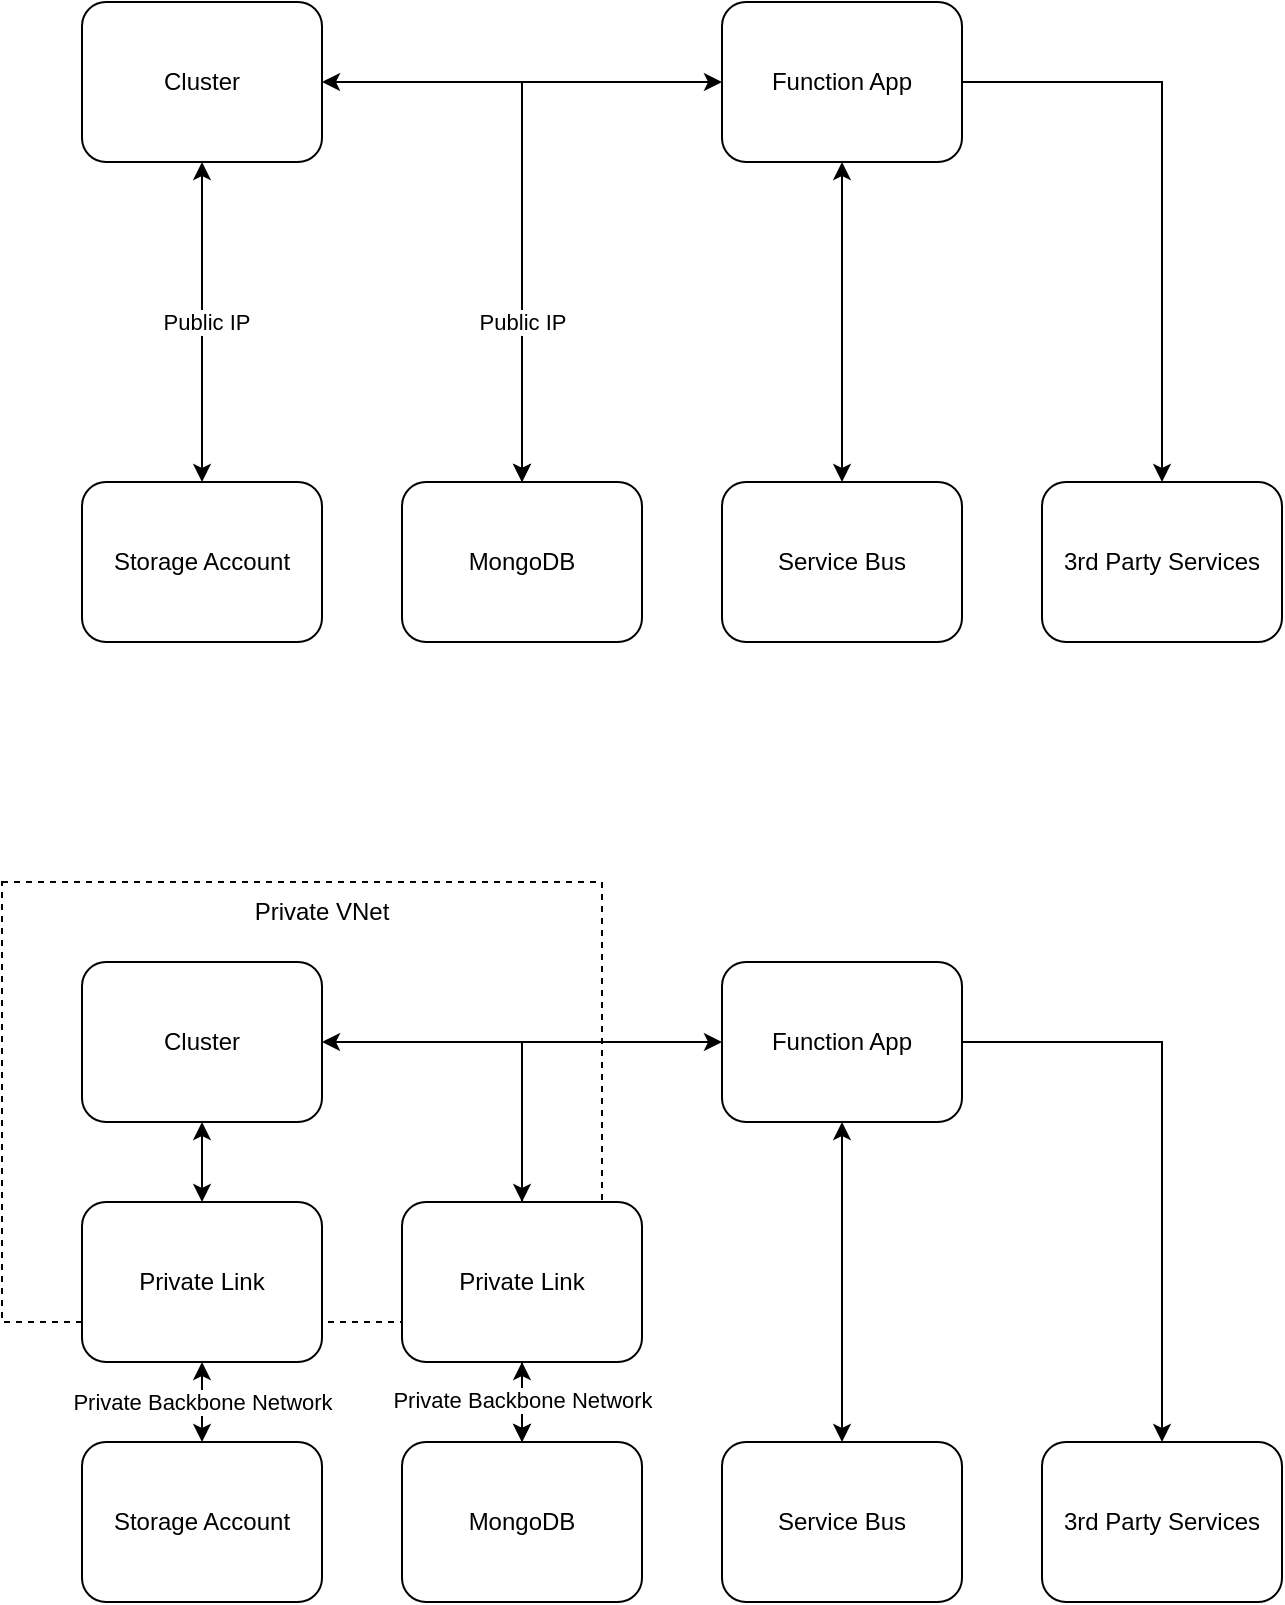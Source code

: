 <mxfile version="23.0.1" type="github">
  <diagram name="Page-1" id="20M73AAbPpsOpiNFh2Rf">
    <mxGraphModel dx="1207" dy="699" grid="1" gridSize="10" guides="1" tooltips="1" connect="1" arrows="1" fold="1" page="1" pageScale="1" pageWidth="827" pageHeight="1169" math="0" shadow="0">
      <root>
        <mxCell id="0" />
        <mxCell id="1" parent="0" />
        <mxCell id="LOcvImVd184odbR1vvfn-35" value="" style="rounded=0;whiteSpace=wrap;html=1;fillColor=none;dashed=1;" vertex="1" parent="1">
          <mxGeometry x="80" y="520" width="300" height="220" as="geometry" />
        </mxCell>
        <mxCell id="LOcvImVd184odbR1vvfn-3" style="edgeStyle=orthogonalEdgeStyle;rounded=0;orthogonalLoop=1;jettySize=auto;html=1;entryX=0.5;entryY=0;entryDx=0;entryDy=0;startArrow=classic;startFill=1;exitX=0.5;exitY=1;exitDx=0;exitDy=0;" edge="1" parent="1" source="LOcvImVd184odbR1vvfn-1" target="LOcvImVd184odbR1vvfn-2">
          <mxGeometry relative="1" as="geometry">
            <mxPoint x="180" y="280" as="sourcePoint" />
          </mxGeometry>
        </mxCell>
        <mxCell id="LOcvImVd184odbR1vvfn-37" value="Public IP" style="edgeLabel;html=1;align=center;verticalAlign=middle;resizable=0;points=[];" vertex="1" connectable="0" parent="LOcvImVd184odbR1vvfn-3">
          <mxGeometry x="-0.002" y="2" relative="1" as="geometry">
            <mxPoint as="offset" />
          </mxGeometry>
        </mxCell>
        <mxCell id="LOcvImVd184odbR1vvfn-12" style="edgeStyle=orthogonalEdgeStyle;rounded=0;orthogonalLoop=1;jettySize=auto;html=1;entryX=0.5;entryY=0;entryDx=0;entryDy=0;startArrow=classic;startFill=1;" edge="1" parent="1" source="LOcvImVd184odbR1vvfn-1" target="LOcvImVd184odbR1vvfn-11">
          <mxGeometry relative="1" as="geometry" />
        </mxCell>
        <mxCell id="LOcvImVd184odbR1vvfn-1" value="Cluster" style="rounded=1;whiteSpace=wrap;html=1;" vertex="1" parent="1">
          <mxGeometry x="120" y="80" width="120" height="80" as="geometry" />
        </mxCell>
        <mxCell id="LOcvImVd184odbR1vvfn-2" value="Storage Account" style="rounded=1;whiteSpace=wrap;html=1;" vertex="1" parent="1">
          <mxGeometry x="120" y="320" width="120" height="80" as="geometry" />
        </mxCell>
        <mxCell id="LOcvImVd184odbR1vvfn-11" value="MongoDB" style="rounded=1;whiteSpace=wrap;html=1;" vertex="1" parent="1">
          <mxGeometry x="280" y="320" width="120" height="80" as="geometry" />
        </mxCell>
        <mxCell id="LOcvImVd184odbR1vvfn-14" style="edgeStyle=orthogonalEdgeStyle;rounded=0;orthogonalLoop=1;jettySize=auto;html=1;entryX=0.5;entryY=0;entryDx=0;entryDy=0;startArrow=classic;startFill=1;" edge="1" parent="1" source="LOcvImVd184odbR1vvfn-13" target="LOcvImVd184odbR1vvfn-11">
          <mxGeometry relative="1" as="geometry" />
        </mxCell>
        <mxCell id="LOcvImVd184odbR1vvfn-38" value="Public IP" style="edgeLabel;html=1;align=center;verticalAlign=middle;resizable=0;points=[];" vertex="1" connectable="0" parent="LOcvImVd184odbR1vvfn-14">
          <mxGeometry x="0.385" relative="1" as="geometry">
            <mxPoint y="12" as="offset" />
          </mxGeometry>
        </mxCell>
        <mxCell id="LOcvImVd184odbR1vvfn-16" style="edgeStyle=orthogonalEdgeStyle;rounded=0;orthogonalLoop=1;jettySize=auto;html=1;entryX=0.5;entryY=0;entryDx=0;entryDy=0;startArrow=classic;startFill=1;" edge="1" parent="1" source="LOcvImVd184odbR1vvfn-13" target="LOcvImVd184odbR1vvfn-15">
          <mxGeometry relative="1" as="geometry" />
        </mxCell>
        <mxCell id="LOcvImVd184odbR1vvfn-18" style="edgeStyle=orthogonalEdgeStyle;rounded=0;orthogonalLoop=1;jettySize=auto;html=1;" edge="1" parent="1" source="LOcvImVd184odbR1vvfn-13" target="LOcvImVd184odbR1vvfn-17">
          <mxGeometry relative="1" as="geometry" />
        </mxCell>
        <mxCell id="LOcvImVd184odbR1vvfn-13" value="Function App" style="rounded=1;whiteSpace=wrap;html=1;" vertex="1" parent="1">
          <mxGeometry x="440" y="80" width="120" height="80" as="geometry" />
        </mxCell>
        <mxCell id="LOcvImVd184odbR1vvfn-15" value="Service Bus" style="rounded=1;whiteSpace=wrap;html=1;" vertex="1" parent="1">
          <mxGeometry x="440" y="320" width="120" height="80" as="geometry" />
        </mxCell>
        <mxCell id="LOcvImVd184odbR1vvfn-17" value="3rd Party Services" style="rounded=1;whiteSpace=wrap;html=1;" vertex="1" parent="1">
          <mxGeometry x="600" y="320" width="120" height="80" as="geometry" />
        </mxCell>
        <mxCell id="LOcvImVd184odbR1vvfn-20" style="edgeStyle=orthogonalEdgeStyle;rounded=0;orthogonalLoop=1;jettySize=auto;html=1;entryX=0.5;entryY=0;entryDx=0;entryDy=0;startArrow=classic;startFill=1;exitX=0.5;exitY=1;exitDx=0;exitDy=0;" edge="1" parent="1" source="LOcvImVd184odbR1vvfn-33" target="LOcvImVd184odbR1vvfn-23">
          <mxGeometry relative="1" as="geometry">
            <mxPoint x="180" y="760" as="sourcePoint" />
          </mxGeometry>
        </mxCell>
        <mxCell id="LOcvImVd184odbR1vvfn-39" value="Private Backbone Network" style="edgeLabel;html=1;align=center;verticalAlign=middle;resizable=0;points=[];" vertex="1" connectable="0" parent="LOcvImVd184odbR1vvfn-20">
          <mxGeometry x="-0.002" relative="1" as="geometry">
            <mxPoint as="offset" />
          </mxGeometry>
        </mxCell>
        <mxCell id="LOcvImVd184odbR1vvfn-21" style="edgeStyle=orthogonalEdgeStyle;rounded=0;orthogonalLoop=1;jettySize=auto;html=1;entryX=0.5;entryY=0;entryDx=0;entryDy=0;startArrow=classic;startFill=1;" edge="1" parent="1" source="LOcvImVd184odbR1vvfn-22" target="LOcvImVd184odbR1vvfn-24">
          <mxGeometry relative="1" as="geometry" />
        </mxCell>
        <mxCell id="LOcvImVd184odbR1vvfn-22" value="Cluster" style="rounded=1;whiteSpace=wrap;html=1;" vertex="1" parent="1">
          <mxGeometry x="120" y="560" width="120" height="80" as="geometry" />
        </mxCell>
        <mxCell id="LOcvImVd184odbR1vvfn-23" value="Storage Account" style="rounded=1;whiteSpace=wrap;html=1;" vertex="1" parent="1">
          <mxGeometry x="120" y="800" width="120" height="80" as="geometry" />
        </mxCell>
        <mxCell id="LOcvImVd184odbR1vvfn-24" value="MongoDB" style="rounded=1;whiteSpace=wrap;html=1;" vertex="1" parent="1">
          <mxGeometry x="280" y="800" width="120" height="80" as="geometry" />
        </mxCell>
        <mxCell id="LOcvImVd184odbR1vvfn-25" style="edgeStyle=orthogonalEdgeStyle;rounded=0;orthogonalLoop=1;jettySize=auto;html=1;entryX=0.5;entryY=0;entryDx=0;entryDy=0;startArrow=classic;startFill=1;" edge="1" parent="1" source="LOcvImVd184odbR1vvfn-31" target="LOcvImVd184odbR1vvfn-24">
          <mxGeometry relative="1" as="geometry" />
        </mxCell>
        <mxCell id="LOcvImVd184odbR1vvfn-40" value="Private Backbone Network" style="edgeLabel;html=1;align=center;verticalAlign=middle;resizable=0;points=[];" vertex="1" connectable="0" parent="LOcvImVd184odbR1vvfn-25">
          <mxGeometry x="-0.046" relative="1" as="geometry">
            <mxPoint as="offset" />
          </mxGeometry>
        </mxCell>
        <mxCell id="LOcvImVd184odbR1vvfn-26" style="edgeStyle=orthogonalEdgeStyle;rounded=0;orthogonalLoop=1;jettySize=auto;html=1;entryX=0.5;entryY=0;entryDx=0;entryDy=0;startArrow=classic;startFill=1;" edge="1" parent="1" source="LOcvImVd184odbR1vvfn-28" target="LOcvImVd184odbR1vvfn-29">
          <mxGeometry relative="1" as="geometry" />
        </mxCell>
        <mxCell id="LOcvImVd184odbR1vvfn-27" style="edgeStyle=orthogonalEdgeStyle;rounded=0;orthogonalLoop=1;jettySize=auto;html=1;" edge="1" parent="1" source="LOcvImVd184odbR1vvfn-28" target="LOcvImVd184odbR1vvfn-30">
          <mxGeometry relative="1" as="geometry" />
        </mxCell>
        <mxCell id="LOcvImVd184odbR1vvfn-28" value="Function App" style="rounded=1;whiteSpace=wrap;html=1;" vertex="1" parent="1">
          <mxGeometry x="440" y="560" width="120" height="80" as="geometry" />
        </mxCell>
        <mxCell id="LOcvImVd184odbR1vvfn-29" value="Service Bus" style="rounded=1;whiteSpace=wrap;html=1;" vertex="1" parent="1">
          <mxGeometry x="440" y="800" width="120" height="80" as="geometry" />
        </mxCell>
        <mxCell id="LOcvImVd184odbR1vvfn-30" value="3rd Party Services" style="rounded=1;whiteSpace=wrap;html=1;" vertex="1" parent="1">
          <mxGeometry x="600" y="800" width="120" height="80" as="geometry" />
        </mxCell>
        <mxCell id="LOcvImVd184odbR1vvfn-32" value="" style="edgeStyle=orthogonalEdgeStyle;rounded=0;orthogonalLoop=1;jettySize=auto;html=1;entryX=0.5;entryY=0;entryDx=0;entryDy=0;startArrow=classic;startFill=1;" edge="1" parent="1" source="LOcvImVd184odbR1vvfn-28" target="LOcvImVd184odbR1vvfn-31">
          <mxGeometry relative="1" as="geometry">
            <mxPoint x="440" y="600" as="sourcePoint" />
            <mxPoint x="340" y="800" as="targetPoint" />
          </mxGeometry>
        </mxCell>
        <mxCell id="LOcvImVd184odbR1vvfn-31" value="Private Link" style="rounded=1;whiteSpace=wrap;html=1;" vertex="1" parent="1">
          <mxGeometry x="280" y="680" width="120" height="80" as="geometry" />
        </mxCell>
        <mxCell id="LOcvImVd184odbR1vvfn-34" value="" style="edgeStyle=orthogonalEdgeStyle;rounded=0;orthogonalLoop=1;jettySize=auto;html=1;entryX=0.5;entryY=0;entryDx=0;entryDy=0;startArrow=classic;startFill=1;exitX=0.5;exitY=1;exitDx=0;exitDy=0;" edge="1" parent="1" source="LOcvImVd184odbR1vvfn-22" target="LOcvImVd184odbR1vvfn-33">
          <mxGeometry relative="1" as="geometry">
            <mxPoint x="180" y="640" as="sourcePoint" />
            <mxPoint x="180" y="800" as="targetPoint" />
          </mxGeometry>
        </mxCell>
        <mxCell id="LOcvImVd184odbR1vvfn-33" value="Private Link" style="rounded=1;whiteSpace=wrap;html=1;" vertex="1" parent="1">
          <mxGeometry x="120" y="680" width="120" height="80" as="geometry" />
        </mxCell>
        <mxCell id="LOcvImVd184odbR1vvfn-36" value="Private VNet" style="text;html=1;strokeColor=none;fillColor=none;align=center;verticalAlign=middle;whiteSpace=wrap;rounded=0;" vertex="1" parent="1">
          <mxGeometry x="200" y="520" width="80" height="30" as="geometry" />
        </mxCell>
      </root>
    </mxGraphModel>
  </diagram>
</mxfile>
